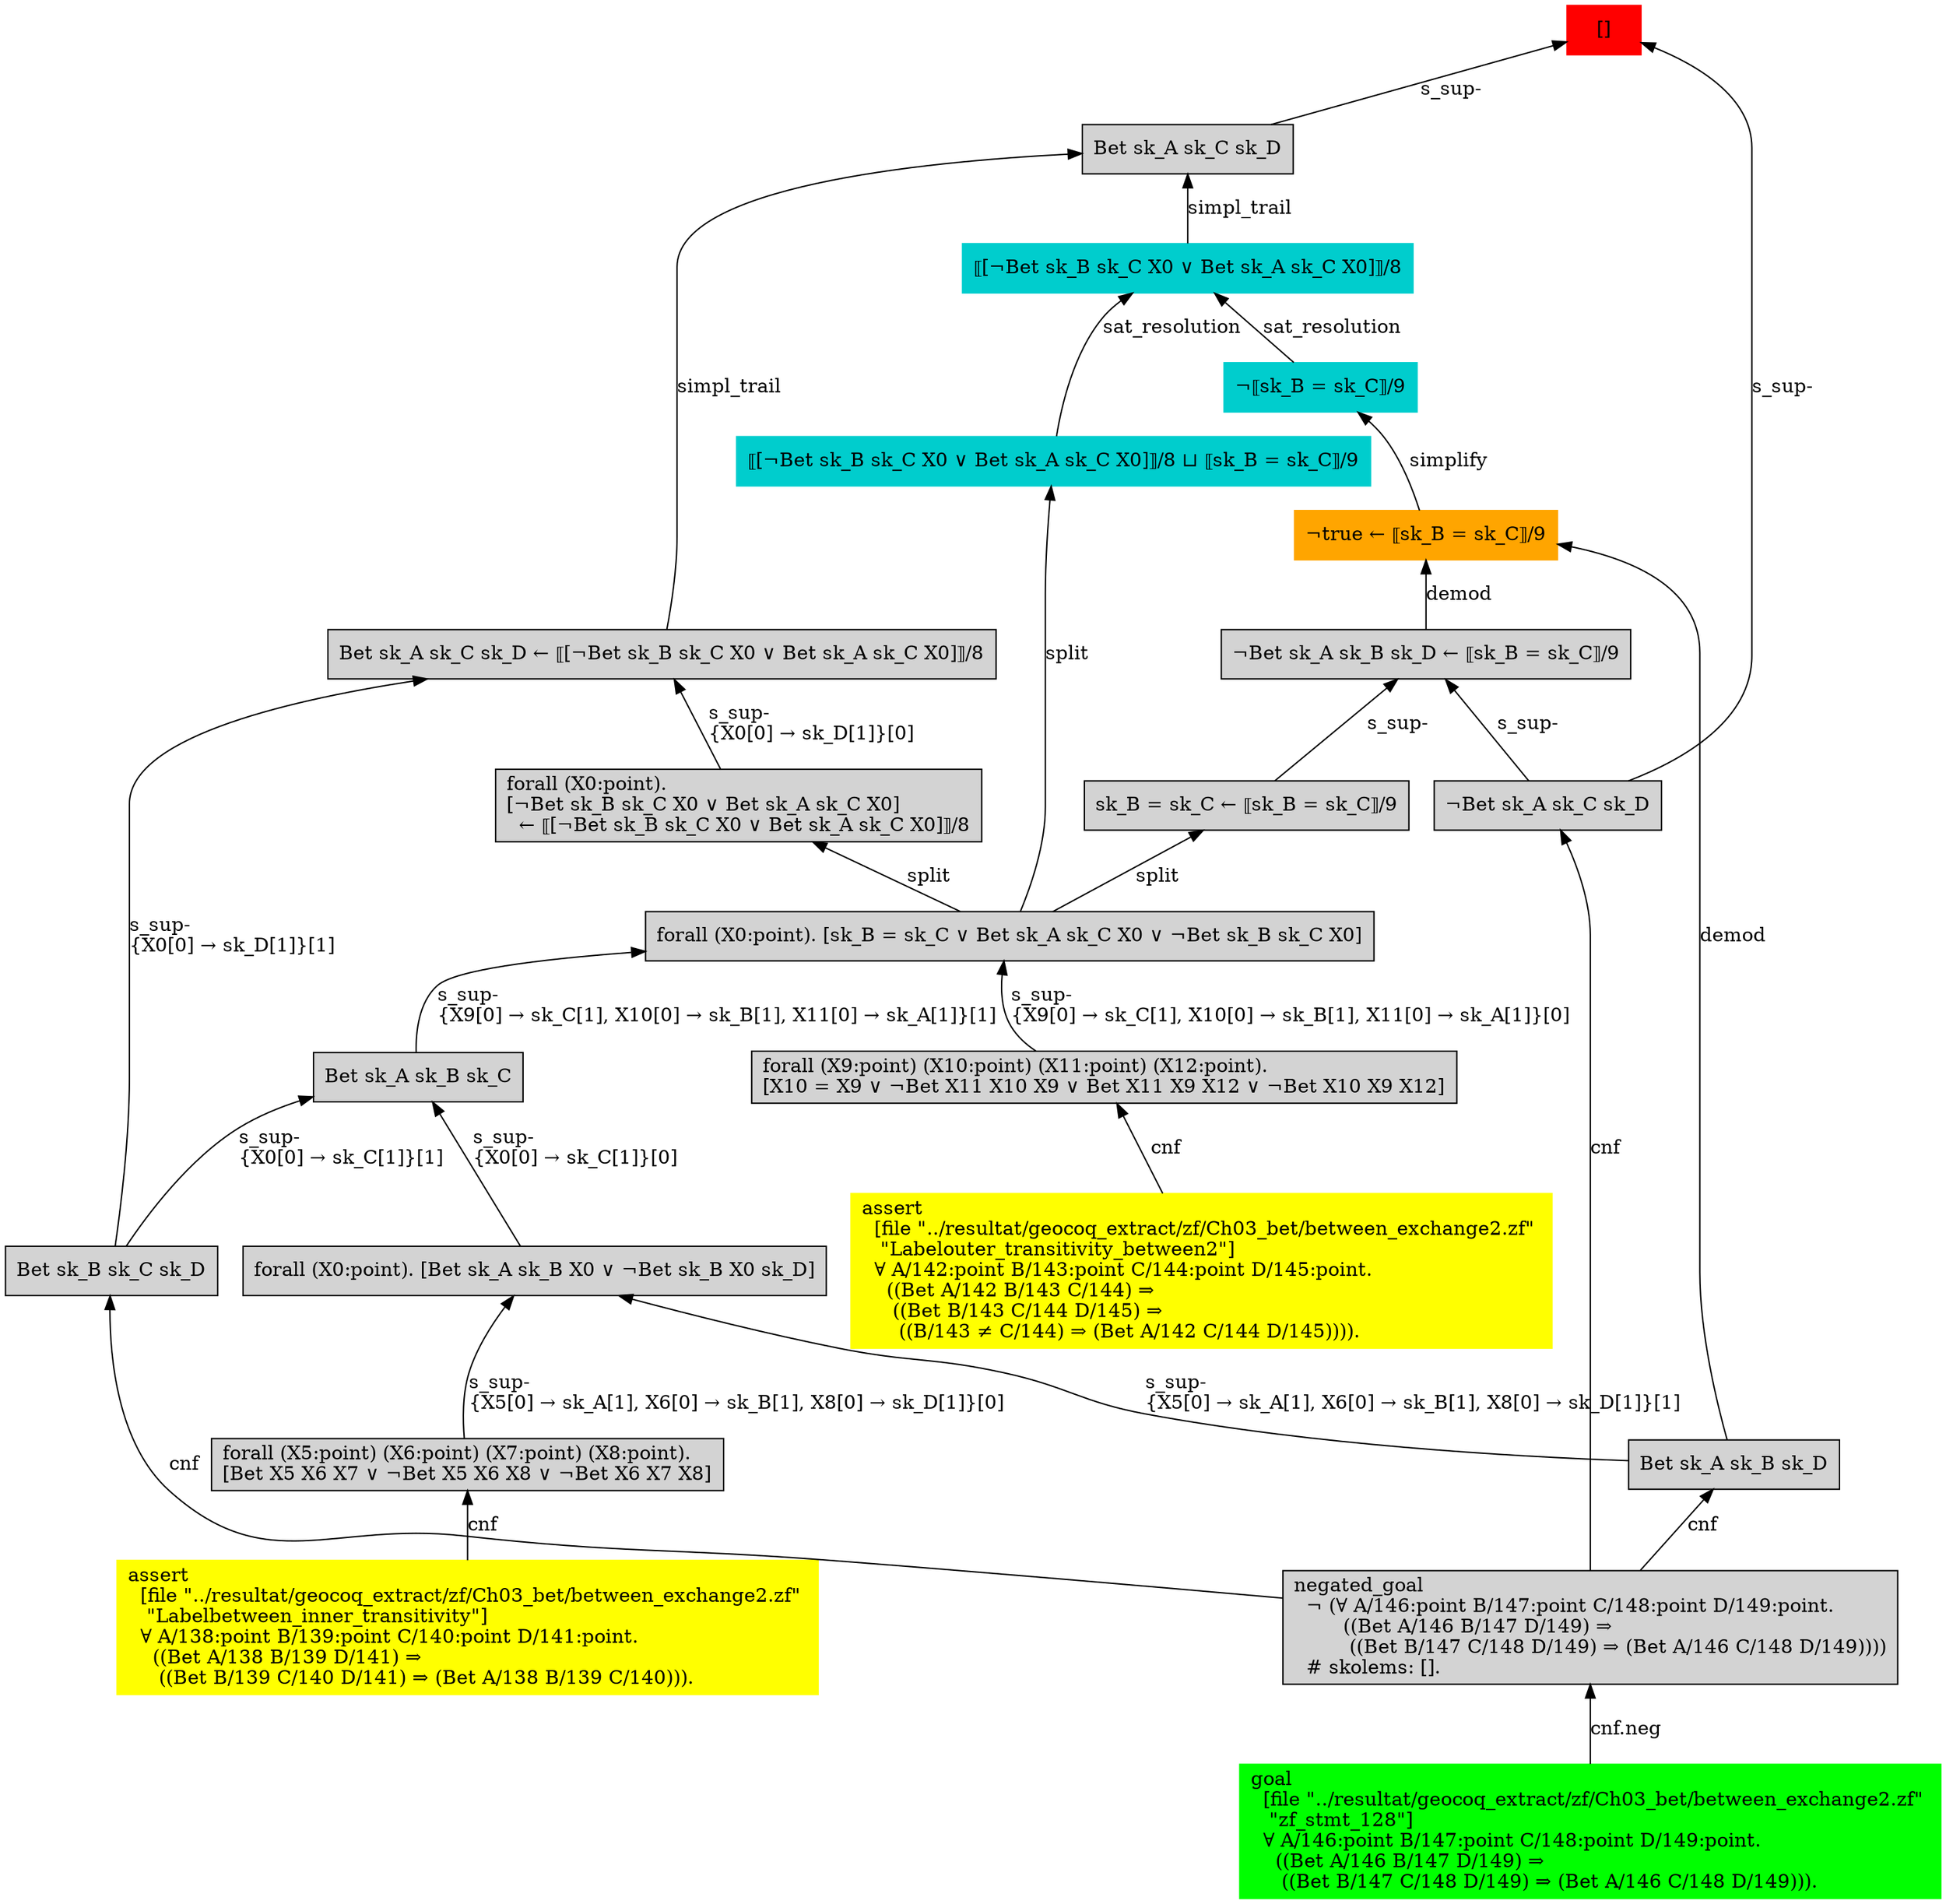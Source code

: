 digraph "unsat_graph" {
  vertex_0 [color=red, label="[]", shape=box, style=filled];
  vertex_0 -> vertex_1 [label="s_sup-\l", dir="back"];
  vertex_1 [shape=box, label="¬Bet sk_A sk_C sk_D\l", style=filled];
  vertex_1 -> vertex_2 [label="cnf", dir="back"];
  vertex_2 [shape=box, label="negated_goal\l  ¬ (∀ A/146:point B/147:point C/148:point D/149:point.\l        ((Bet A/146 B/147 D/149) ⇒\l         ((Bet B/147 C/148 D/149) ⇒ (Bet A/146 C/148 D/149))))\l  # skolems: [].\l", style=filled];
  vertex_2 -> vertex_3 [label="cnf.neg", dir="back"];
  vertex_3 [color=green, shape=box, label="goal\l  [file \"../resultat/geocoq_extract/zf/Ch03_bet/between_exchange2.zf\" \l   \"zf_stmt_128\"]\l  ∀ A/146:point B/147:point C/148:point D/149:point.\l    ((Bet A/146 B/147 D/149) ⇒\l     ((Bet B/147 C/148 D/149) ⇒ (Bet A/146 C/148 D/149))).\l", style=filled];
  vertex_0 -> vertex_4 [label="s_sup-\l", dir="back"];
  vertex_4 [shape=box, label="Bet sk_A sk_C sk_D\l", style=filled];
  vertex_4 -> vertex_5 [label="simpl_trail", dir="back"];
  vertex_5 [color=cyan3, shape=box, label="⟦[¬Bet sk_B sk_C X0 ∨ Bet sk_A sk_C X0]⟧/8\l", style=filled];
  vertex_5 -> vertex_6 [label="sat_resolution", dir="back"];
  vertex_6 [color=cyan3, shape=box, label="¬⟦sk_B = sk_C⟧/9\l", style=filled];
  vertex_6 -> vertex_7 [label="simplify", dir="back"];
  vertex_7 [color=orange, shape=box, label="¬true ← ⟦sk_B = sk_C⟧/9\l", style=filled];
  vertex_7 -> vertex_8 [label="demod", dir="back"];
  vertex_8 [shape=box, label="Bet sk_A sk_B sk_D\l", style=filled];
  vertex_8 -> vertex_2 [label="cnf", dir="back"];
  vertex_7 -> vertex_9 [label="demod", dir="back"];
  vertex_9 [shape=box, label="¬Bet sk_A sk_B sk_D ← ⟦sk_B = sk_C⟧/9\l", style=filled];
  vertex_9 -> vertex_1 [label="s_sup-\l", dir="back"];
  vertex_9 -> vertex_10 [label="s_sup-\l", dir="back"];
  vertex_10 [shape=box, label="sk_B = sk_C ← ⟦sk_B = sk_C⟧/9\l", style=filled];
  vertex_10 -> vertex_11 [label="split", dir="back"];
  vertex_11 [shape=box, label="forall (X0:point). [sk_B = sk_C ∨ Bet sk_A sk_C X0 ∨ ¬Bet sk_B sk_C X0]\l", style=filled];
  vertex_11 -> vertex_12 [label="s_sup-\l\{X9[0] → sk_C[1], X10[0] → sk_B[1], X11[0] → sk_A[1]\}[0]\l", dir="back"];
  vertex_12 [shape=box, label="forall (X9:point) (X10:point) (X11:point) (X12:point).\l[X10 = X9 ∨ ¬Bet X11 X10 X9 ∨ Bet X11 X9 X12 ∨ ¬Bet X10 X9 X12]\l", style=filled];
  vertex_12 -> vertex_13 [label="cnf", dir="back"];
  vertex_13 [color=yellow, shape=box, label="assert\l  [file \"../resultat/geocoq_extract/zf/Ch03_bet/between_exchange2.zf\" \l   \"Labelouter_transitivity_between2\"]\l  ∀ A/142:point B/143:point C/144:point D/145:point.\l    ((Bet A/142 B/143 C/144) ⇒\l     ((Bet B/143 C/144 D/145) ⇒\l      ((B/143 ≠ C/144) ⇒ (Bet A/142 C/144 D/145)))).\l", style=filled];
  vertex_11 -> vertex_14 [label="s_sup-\l\{X9[0] → sk_C[1], X10[0] → sk_B[1], X11[0] → sk_A[1]\}[1]\l", dir="back"];
  vertex_14 [shape=box, label="Bet sk_A sk_B sk_C\l", style=filled];
  vertex_14 -> vertex_15 [label="s_sup-\l\{X0[0] → sk_C[1]\}[0]\l", dir="back"];
  vertex_15 [shape=box, label="forall (X0:point). [Bet sk_A sk_B X0 ∨ ¬Bet sk_B X0 sk_D]\l", style=filled];
  vertex_15 -> vertex_16 [label="s_sup-\l\{X5[0] → sk_A[1], X6[0] → sk_B[1], X8[0] → sk_D[1]\}[0]\l", dir="back"];
  vertex_16 [shape=box, label="forall (X5:point) (X6:point) (X7:point) (X8:point).\l[Bet X5 X6 X7 ∨ ¬Bet X5 X6 X8 ∨ ¬Bet X6 X7 X8]\l", style=filled];
  vertex_16 -> vertex_17 [label="cnf", dir="back"];
  vertex_17 [color=yellow, shape=box, label="assert\l  [file \"../resultat/geocoq_extract/zf/Ch03_bet/between_exchange2.zf\" \l   \"Labelbetween_inner_transitivity\"]\l  ∀ A/138:point B/139:point C/140:point D/141:point.\l    ((Bet A/138 B/139 D/141) ⇒\l     ((Bet B/139 C/140 D/141) ⇒ (Bet A/138 B/139 C/140))).\l", style=filled];
  vertex_15 -> vertex_8 [label="s_sup-\l\{X5[0] → sk_A[1], X6[0] → sk_B[1], X8[0] → sk_D[1]\}[1]\l", dir="back"];
  vertex_14 -> vertex_18 [label="s_sup-\l\{X0[0] → sk_C[1]\}[1]\l", dir="back"];
  vertex_18 [shape=box, label="Bet sk_B sk_C sk_D\l", style=filled];
  vertex_18 -> vertex_2 [label="cnf", dir="back"];
  vertex_5 -> vertex_19 [label="sat_resolution", dir="back"];
  vertex_19 [color=cyan3, shape=box, label="⟦[¬Bet sk_B sk_C X0 ∨ Bet sk_A sk_C X0]⟧/8 ⊔ ⟦sk_B = sk_C⟧/9\l", style=filled];
  vertex_19 -> vertex_11 [label="split", dir="back"];
  vertex_4 -> vertex_20 [label="simpl_trail", dir="back"];
  vertex_20 [shape=box, label="Bet sk_A sk_C sk_D ← ⟦[¬Bet sk_B sk_C X0 ∨ Bet sk_A sk_C X0]⟧/8\l", style=filled];
  vertex_20 -> vertex_21 [label="s_sup-\l\{X0[0] → sk_D[1]\}[0]\l", dir="back"];
  vertex_21 [shape=box, label="forall (X0:point).\l[¬Bet sk_B sk_C X0 ∨ Bet sk_A sk_C X0]\l  ← ⟦[¬Bet sk_B sk_C X0 ∨ Bet sk_A sk_C X0]⟧/8\l", style=filled];
  vertex_21 -> vertex_11 [label="split", dir="back"];
  vertex_20 -> vertex_18 [label="s_sup-\l\{X0[0] → sk_D[1]\}[1]\l", dir="back"];
  }


